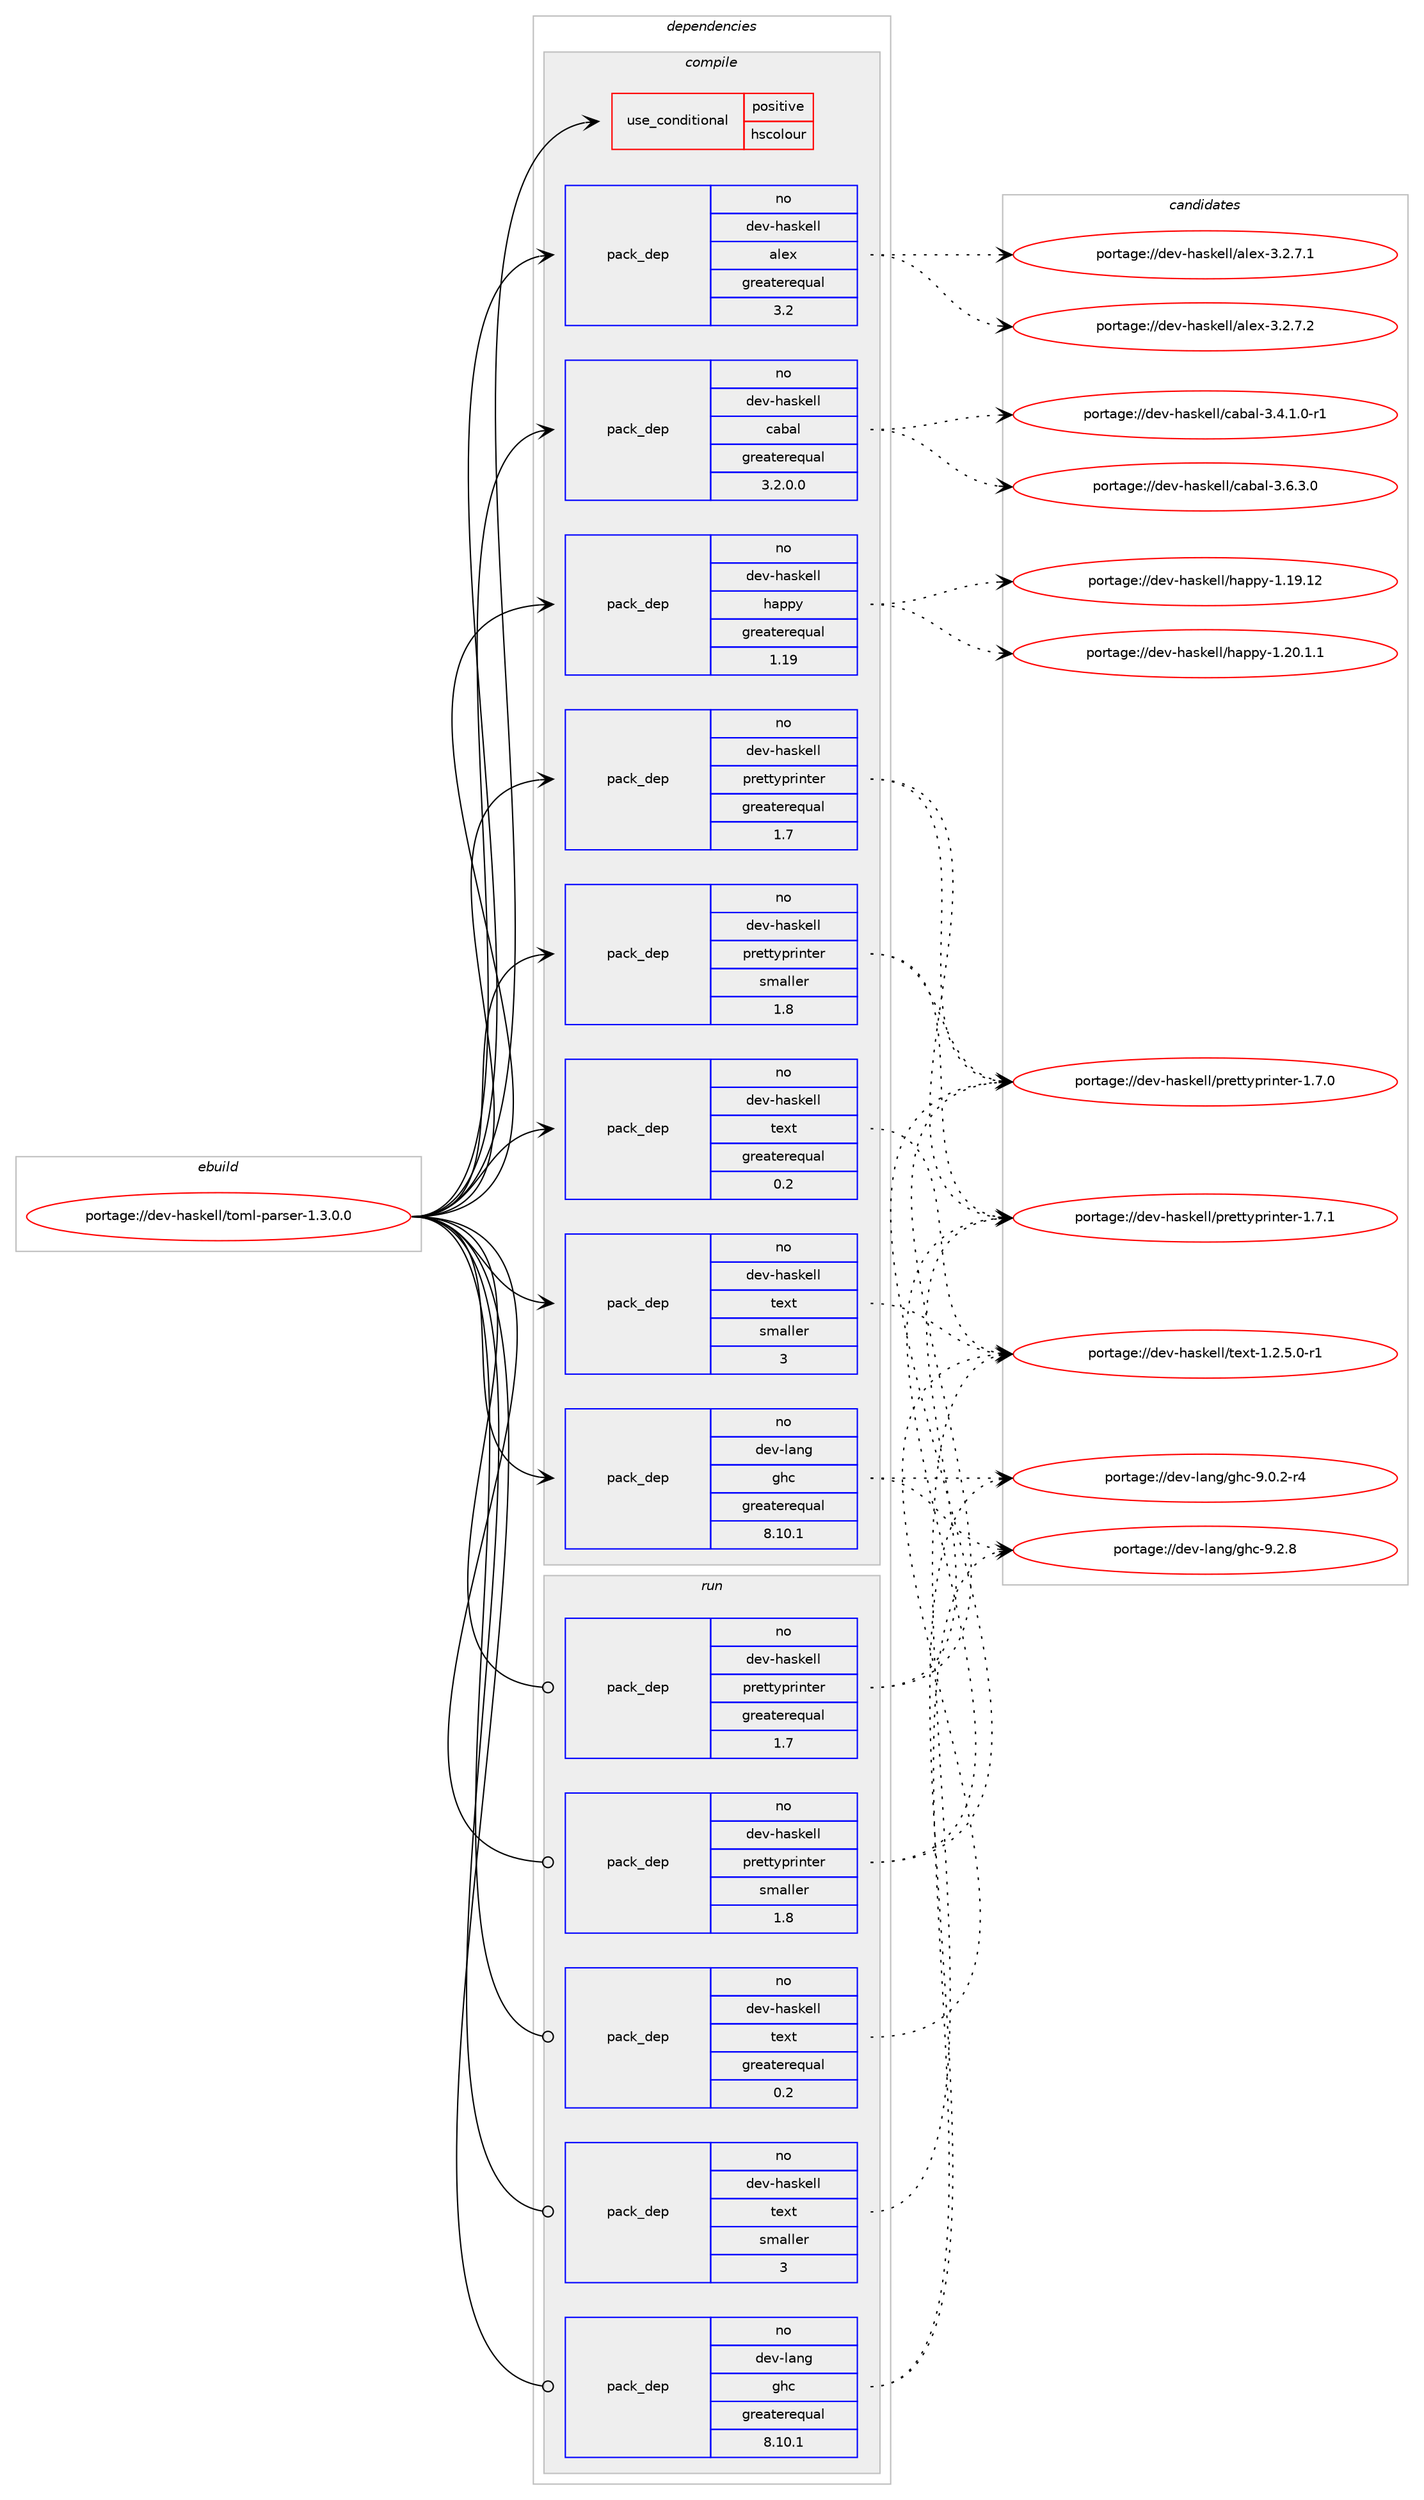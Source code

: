 digraph prolog {

# *************
# Graph options
# *************

newrank=true;
concentrate=true;
compound=true;
graph [rankdir=LR,fontname=Helvetica,fontsize=10,ranksep=1.5];#, ranksep=2.5, nodesep=0.2];
edge  [arrowhead=vee];
node  [fontname=Helvetica,fontsize=10];

# **********
# The ebuild
# **********

subgraph cluster_leftcol {
color=gray;
rank=same;
label=<<i>ebuild</i>>;
id [label="portage://dev-haskell/toml-parser-1.3.0.0", color=red, width=4, href="../dev-haskell/toml-parser-1.3.0.0.svg"];
}

# ****************
# The dependencies
# ****************

subgraph cluster_midcol {
color=gray;
label=<<i>dependencies</i>>;
subgraph cluster_compile {
fillcolor="#eeeeee";
style=filled;
label=<<i>compile</i>>;
subgraph cond20585 {
dependency44644 [label=<<TABLE BORDER="0" CELLBORDER="1" CELLSPACING="0" CELLPADDING="4"><TR><TD ROWSPAN="3" CELLPADDING="10">use_conditional</TD></TR><TR><TD>positive</TD></TR><TR><TD>hscolour</TD></TR></TABLE>>, shape=none, color=red];
# *** BEGIN UNKNOWN DEPENDENCY TYPE (TODO) ***
# dependency44644 -> package_dependency(portage://dev-haskell/toml-parser-1.3.0.0,install,no,dev-haskell,hscolour,none,[,,],[],[])
# *** END UNKNOWN DEPENDENCY TYPE (TODO) ***

}
id:e -> dependency44644:w [weight=20,style="solid",arrowhead="vee"];
subgraph pack23059 {
dependency44645 [label=<<TABLE BORDER="0" CELLBORDER="1" CELLSPACING="0" CELLPADDING="4" WIDTH="220"><TR><TD ROWSPAN="6" CELLPADDING="30">pack_dep</TD></TR><TR><TD WIDTH="110">no</TD></TR><TR><TD>dev-haskell</TD></TR><TR><TD>alex</TD></TR><TR><TD>greaterequal</TD></TR><TR><TD>3.2</TD></TR></TABLE>>, shape=none, color=blue];
}
id:e -> dependency44645:w [weight=20,style="solid",arrowhead="vee"];
subgraph pack23060 {
dependency44646 [label=<<TABLE BORDER="0" CELLBORDER="1" CELLSPACING="0" CELLPADDING="4" WIDTH="220"><TR><TD ROWSPAN="6" CELLPADDING="30">pack_dep</TD></TR><TR><TD WIDTH="110">no</TD></TR><TR><TD>dev-haskell</TD></TR><TR><TD>cabal</TD></TR><TR><TD>greaterequal</TD></TR><TR><TD>3.2.0.0</TD></TR></TABLE>>, shape=none, color=blue];
}
id:e -> dependency44646:w [weight=20,style="solid",arrowhead="vee"];
subgraph pack23061 {
dependency44647 [label=<<TABLE BORDER="0" CELLBORDER="1" CELLSPACING="0" CELLPADDING="4" WIDTH="220"><TR><TD ROWSPAN="6" CELLPADDING="30">pack_dep</TD></TR><TR><TD WIDTH="110">no</TD></TR><TR><TD>dev-haskell</TD></TR><TR><TD>happy</TD></TR><TR><TD>greaterequal</TD></TR><TR><TD>1.19</TD></TR></TABLE>>, shape=none, color=blue];
}
id:e -> dependency44647:w [weight=20,style="solid",arrowhead="vee"];
subgraph pack23062 {
dependency44648 [label=<<TABLE BORDER="0" CELLBORDER="1" CELLSPACING="0" CELLPADDING="4" WIDTH="220"><TR><TD ROWSPAN="6" CELLPADDING="30">pack_dep</TD></TR><TR><TD WIDTH="110">no</TD></TR><TR><TD>dev-haskell</TD></TR><TR><TD>prettyprinter</TD></TR><TR><TD>greaterequal</TD></TR><TR><TD>1.7</TD></TR></TABLE>>, shape=none, color=blue];
}
id:e -> dependency44648:w [weight=20,style="solid",arrowhead="vee"];
subgraph pack23063 {
dependency44649 [label=<<TABLE BORDER="0" CELLBORDER="1" CELLSPACING="0" CELLPADDING="4" WIDTH="220"><TR><TD ROWSPAN="6" CELLPADDING="30">pack_dep</TD></TR><TR><TD WIDTH="110">no</TD></TR><TR><TD>dev-haskell</TD></TR><TR><TD>prettyprinter</TD></TR><TR><TD>smaller</TD></TR><TR><TD>1.8</TD></TR></TABLE>>, shape=none, color=blue];
}
id:e -> dependency44649:w [weight=20,style="solid",arrowhead="vee"];
subgraph pack23064 {
dependency44650 [label=<<TABLE BORDER="0" CELLBORDER="1" CELLSPACING="0" CELLPADDING="4" WIDTH="220"><TR><TD ROWSPAN="6" CELLPADDING="30">pack_dep</TD></TR><TR><TD WIDTH="110">no</TD></TR><TR><TD>dev-haskell</TD></TR><TR><TD>text</TD></TR><TR><TD>greaterequal</TD></TR><TR><TD>0.2</TD></TR></TABLE>>, shape=none, color=blue];
}
id:e -> dependency44650:w [weight=20,style="solid",arrowhead="vee"];
subgraph pack23065 {
dependency44651 [label=<<TABLE BORDER="0" CELLBORDER="1" CELLSPACING="0" CELLPADDING="4" WIDTH="220"><TR><TD ROWSPAN="6" CELLPADDING="30">pack_dep</TD></TR><TR><TD WIDTH="110">no</TD></TR><TR><TD>dev-haskell</TD></TR><TR><TD>text</TD></TR><TR><TD>smaller</TD></TR><TR><TD>3</TD></TR></TABLE>>, shape=none, color=blue];
}
id:e -> dependency44651:w [weight=20,style="solid",arrowhead="vee"];
subgraph pack23066 {
dependency44652 [label=<<TABLE BORDER="0" CELLBORDER="1" CELLSPACING="0" CELLPADDING="4" WIDTH="220"><TR><TD ROWSPAN="6" CELLPADDING="30">pack_dep</TD></TR><TR><TD WIDTH="110">no</TD></TR><TR><TD>dev-lang</TD></TR><TR><TD>ghc</TD></TR><TR><TD>greaterequal</TD></TR><TR><TD>8.10.1</TD></TR></TABLE>>, shape=none, color=blue];
}
id:e -> dependency44652:w [weight=20,style="solid",arrowhead="vee"];
}
subgraph cluster_compileandrun {
fillcolor="#eeeeee";
style=filled;
label=<<i>compile and run</i>>;
}
subgraph cluster_run {
fillcolor="#eeeeee";
style=filled;
label=<<i>run</i>>;
subgraph pack23067 {
dependency44653 [label=<<TABLE BORDER="0" CELLBORDER="1" CELLSPACING="0" CELLPADDING="4" WIDTH="220"><TR><TD ROWSPAN="6" CELLPADDING="30">pack_dep</TD></TR><TR><TD WIDTH="110">no</TD></TR><TR><TD>dev-haskell</TD></TR><TR><TD>prettyprinter</TD></TR><TR><TD>greaterequal</TD></TR><TR><TD>1.7</TD></TR></TABLE>>, shape=none, color=blue];
}
id:e -> dependency44653:w [weight=20,style="solid",arrowhead="odot"];
subgraph pack23068 {
dependency44654 [label=<<TABLE BORDER="0" CELLBORDER="1" CELLSPACING="0" CELLPADDING="4" WIDTH="220"><TR><TD ROWSPAN="6" CELLPADDING="30">pack_dep</TD></TR><TR><TD WIDTH="110">no</TD></TR><TR><TD>dev-haskell</TD></TR><TR><TD>prettyprinter</TD></TR><TR><TD>smaller</TD></TR><TR><TD>1.8</TD></TR></TABLE>>, shape=none, color=blue];
}
id:e -> dependency44654:w [weight=20,style="solid",arrowhead="odot"];
subgraph pack23069 {
dependency44655 [label=<<TABLE BORDER="0" CELLBORDER="1" CELLSPACING="0" CELLPADDING="4" WIDTH="220"><TR><TD ROWSPAN="6" CELLPADDING="30">pack_dep</TD></TR><TR><TD WIDTH="110">no</TD></TR><TR><TD>dev-haskell</TD></TR><TR><TD>text</TD></TR><TR><TD>greaterequal</TD></TR><TR><TD>0.2</TD></TR></TABLE>>, shape=none, color=blue];
}
id:e -> dependency44655:w [weight=20,style="solid",arrowhead="odot"];
subgraph pack23070 {
dependency44656 [label=<<TABLE BORDER="0" CELLBORDER="1" CELLSPACING="0" CELLPADDING="4" WIDTH="220"><TR><TD ROWSPAN="6" CELLPADDING="30">pack_dep</TD></TR><TR><TD WIDTH="110">no</TD></TR><TR><TD>dev-haskell</TD></TR><TR><TD>text</TD></TR><TR><TD>smaller</TD></TR><TR><TD>3</TD></TR></TABLE>>, shape=none, color=blue];
}
id:e -> dependency44656:w [weight=20,style="solid",arrowhead="odot"];
subgraph pack23071 {
dependency44657 [label=<<TABLE BORDER="0" CELLBORDER="1" CELLSPACING="0" CELLPADDING="4" WIDTH="220"><TR><TD ROWSPAN="6" CELLPADDING="30">pack_dep</TD></TR><TR><TD WIDTH="110">no</TD></TR><TR><TD>dev-lang</TD></TR><TR><TD>ghc</TD></TR><TR><TD>greaterequal</TD></TR><TR><TD>8.10.1</TD></TR></TABLE>>, shape=none, color=blue];
}
id:e -> dependency44657:w [weight=20,style="solid",arrowhead="odot"];
# *** BEGIN UNKNOWN DEPENDENCY TYPE (TODO) ***
# id -> package_dependency(portage://dev-haskell/toml-parser-1.3.0.0,run,no,dev-lang,ghc,none,[,,],any_same_slot,[use(optenable(profile),none)])
# *** END UNKNOWN DEPENDENCY TYPE (TODO) ***

}
}

# **************
# The candidates
# **************

subgraph cluster_choices {
rank=same;
color=gray;
label=<<i>candidates</i>>;

subgraph choice23059 {
color=black;
nodesep=1;
choice100101118451049711510710110810847971081011204551465046554649 [label="portage://dev-haskell/alex-3.2.7.1", color=red, width=4,href="../dev-haskell/alex-3.2.7.1.svg"];
choice100101118451049711510710110810847971081011204551465046554650 [label="portage://dev-haskell/alex-3.2.7.2", color=red, width=4,href="../dev-haskell/alex-3.2.7.2.svg"];
dependency44645:e -> choice100101118451049711510710110810847971081011204551465046554649:w [style=dotted,weight="100"];
dependency44645:e -> choice100101118451049711510710110810847971081011204551465046554650:w [style=dotted,weight="100"];
}
subgraph choice23060 {
color=black;
nodesep=1;
choice1001011184510497115107101108108479997989710845514652464946484511449 [label="portage://dev-haskell/cabal-3.4.1.0-r1", color=red, width=4,href="../dev-haskell/cabal-3.4.1.0-r1.svg"];
choice100101118451049711510710110810847999798971084551465446514648 [label="portage://dev-haskell/cabal-3.6.3.0", color=red, width=4,href="../dev-haskell/cabal-3.6.3.0.svg"];
dependency44646:e -> choice1001011184510497115107101108108479997989710845514652464946484511449:w [style=dotted,weight="100"];
dependency44646:e -> choice100101118451049711510710110810847999798971084551465446514648:w [style=dotted,weight="100"];
}
subgraph choice23061 {
color=black;
nodesep=1;
choice100101118451049711510710110810847104971121121214549464957464950 [label="portage://dev-haskell/happy-1.19.12", color=red, width=4,href="../dev-haskell/happy-1.19.12.svg"];
choice10010111845104971151071011081084710497112112121454946504846494649 [label="portage://dev-haskell/happy-1.20.1.1", color=red, width=4,href="../dev-haskell/happy-1.20.1.1.svg"];
dependency44647:e -> choice100101118451049711510710110810847104971121121214549464957464950:w [style=dotted,weight="100"];
dependency44647:e -> choice10010111845104971151071011081084710497112112121454946504846494649:w [style=dotted,weight="100"];
}
subgraph choice23062 {
color=black;
nodesep=1;
choice100101118451049711510710110810847112114101116116121112114105110116101114454946554648 [label="portage://dev-haskell/prettyprinter-1.7.0", color=red, width=4,href="../dev-haskell/prettyprinter-1.7.0.svg"];
choice100101118451049711510710110810847112114101116116121112114105110116101114454946554649 [label="portage://dev-haskell/prettyprinter-1.7.1", color=red, width=4,href="../dev-haskell/prettyprinter-1.7.1.svg"];
dependency44648:e -> choice100101118451049711510710110810847112114101116116121112114105110116101114454946554648:w [style=dotted,weight="100"];
dependency44648:e -> choice100101118451049711510710110810847112114101116116121112114105110116101114454946554649:w [style=dotted,weight="100"];
}
subgraph choice23063 {
color=black;
nodesep=1;
choice100101118451049711510710110810847112114101116116121112114105110116101114454946554648 [label="portage://dev-haskell/prettyprinter-1.7.0", color=red, width=4,href="../dev-haskell/prettyprinter-1.7.0.svg"];
choice100101118451049711510710110810847112114101116116121112114105110116101114454946554649 [label="portage://dev-haskell/prettyprinter-1.7.1", color=red, width=4,href="../dev-haskell/prettyprinter-1.7.1.svg"];
dependency44649:e -> choice100101118451049711510710110810847112114101116116121112114105110116101114454946554648:w [style=dotted,weight="100"];
dependency44649:e -> choice100101118451049711510710110810847112114101116116121112114105110116101114454946554649:w [style=dotted,weight="100"];
}
subgraph choice23064 {
color=black;
nodesep=1;
choice10010111845104971151071011081084711610112011645494650465346484511449 [label="portage://dev-haskell/text-1.2.5.0-r1", color=red, width=4,href="../dev-haskell/text-1.2.5.0-r1.svg"];
dependency44650:e -> choice10010111845104971151071011081084711610112011645494650465346484511449:w [style=dotted,weight="100"];
}
subgraph choice23065 {
color=black;
nodesep=1;
choice10010111845104971151071011081084711610112011645494650465346484511449 [label="portage://dev-haskell/text-1.2.5.0-r1", color=red, width=4,href="../dev-haskell/text-1.2.5.0-r1.svg"];
dependency44651:e -> choice10010111845104971151071011081084711610112011645494650465346484511449:w [style=dotted,weight="100"];
}
subgraph choice23066 {
color=black;
nodesep=1;
choice100101118451089711010347103104994557464846504511452 [label="portage://dev-lang/ghc-9.0.2-r4", color=red, width=4,href="../dev-lang/ghc-9.0.2-r4.svg"];
choice10010111845108971101034710310499455746504656 [label="portage://dev-lang/ghc-9.2.8", color=red, width=4,href="../dev-lang/ghc-9.2.8.svg"];
dependency44652:e -> choice100101118451089711010347103104994557464846504511452:w [style=dotted,weight="100"];
dependency44652:e -> choice10010111845108971101034710310499455746504656:w [style=dotted,weight="100"];
}
subgraph choice23067 {
color=black;
nodesep=1;
choice100101118451049711510710110810847112114101116116121112114105110116101114454946554648 [label="portage://dev-haskell/prettyprinter-1.7.0", color=red, width=4,href="../dev-haskell/prettyprinter-1.7.0.svg"];
choice100101118451049711510710110810847112114101116116121112114105110116101114454946554649 [label="portage://dev-haskell/prettyprinter-1.7.1", color=red, width=4,href="../dev-haskell/prettyprinter-1.7.1.svg"];
dependency44653:e -> choice100101118451049711510710110810847112114101116116121112114105110116101114454946554648:w [style=dotted,weight="100"];
dependency44653:e -> choice100101118451049711510710110810847112114101116116121112114105110116101114454946554649:w [style=dotted,weight="100"];
}
subgraph choice23068 {
color=black;
nodesep=1;
choice100101118451049711510710110810847112114101116116121112114105110116101114454946554648 [label="portage://dev-haskell/prettyprinter-1.7.0", color=red, width=4,href="../dev-haskell/prettyprinter-1.7.0.svg"];
choice100101118451049711510710110810847112114101116116121112114105110116101114454946554649 [label="portage://dev-haskell/prettyprinter-1.7.1", color=red, width=4,href="../dev-haskell/prettyprinter-1.7.1.svg"];
dependency44654:e -> choice100101118451049711510710110810847112114101116116121112114105110116101114454946554648:w [style=dotted,weight="100"];
dependency44654:e -> choice100101118451049711510710110810847112114101116116121112114105110116101114454946554649:w [style=dotted,weight="100"];
}
subgraph choice23069 {
color=black;
nodesep=1;
choice10010111845104971151071011081084711610112011645494650465346484511449 [label="portage://dev-haskell/text-1.2.5.0-r1", color=red, width=4,href="../dev-haskell/text-1.2.5.0-r1.svg"];
dependency44655:e -> choice10010111845104971151071011081084711610112011645494650465346484511449:w [style=dotted,weight="100"];
}
subgraph choice23070 {
color=black;
nodesep=1;
choice10010111845104971151071011081084711610112011645494650465346484511449 [label="portage://dev-haskell/text-1.2.5.0-r1", color=red, width=4,href="../dev-haskell/text-1.2.5.0-r1.svg"];
dependency44656:e -> choice10010111845104971151071011081084711610112011645494650465346484511449:w [style=dotted,weight="100"];
}
subgraph choice23071 {
color=black;
nodesep=1;
choice100101118451089711010347103104994557464846504511452 [label="portage://dev-lang/ghc-9.0.2-r4", color=red, width=4,href="../dev-lang/ghc-9.0.2-r4.svg"];
choice10010111845108971101034710310499455746504656 [label="portage://dev-lang/ghc-9.2.8", color=red, width=4,href="../dev-lang/ghc-9.2.8.svg"];
dependency44657:e -> choice100101118451089711010347103104994557464846504511452:w [style=dotted,weight="100"];
dependency44657:e -> choice10010111845108971101034710310499455746504656:w [style=dotted,weight="100"];
}
}

}
